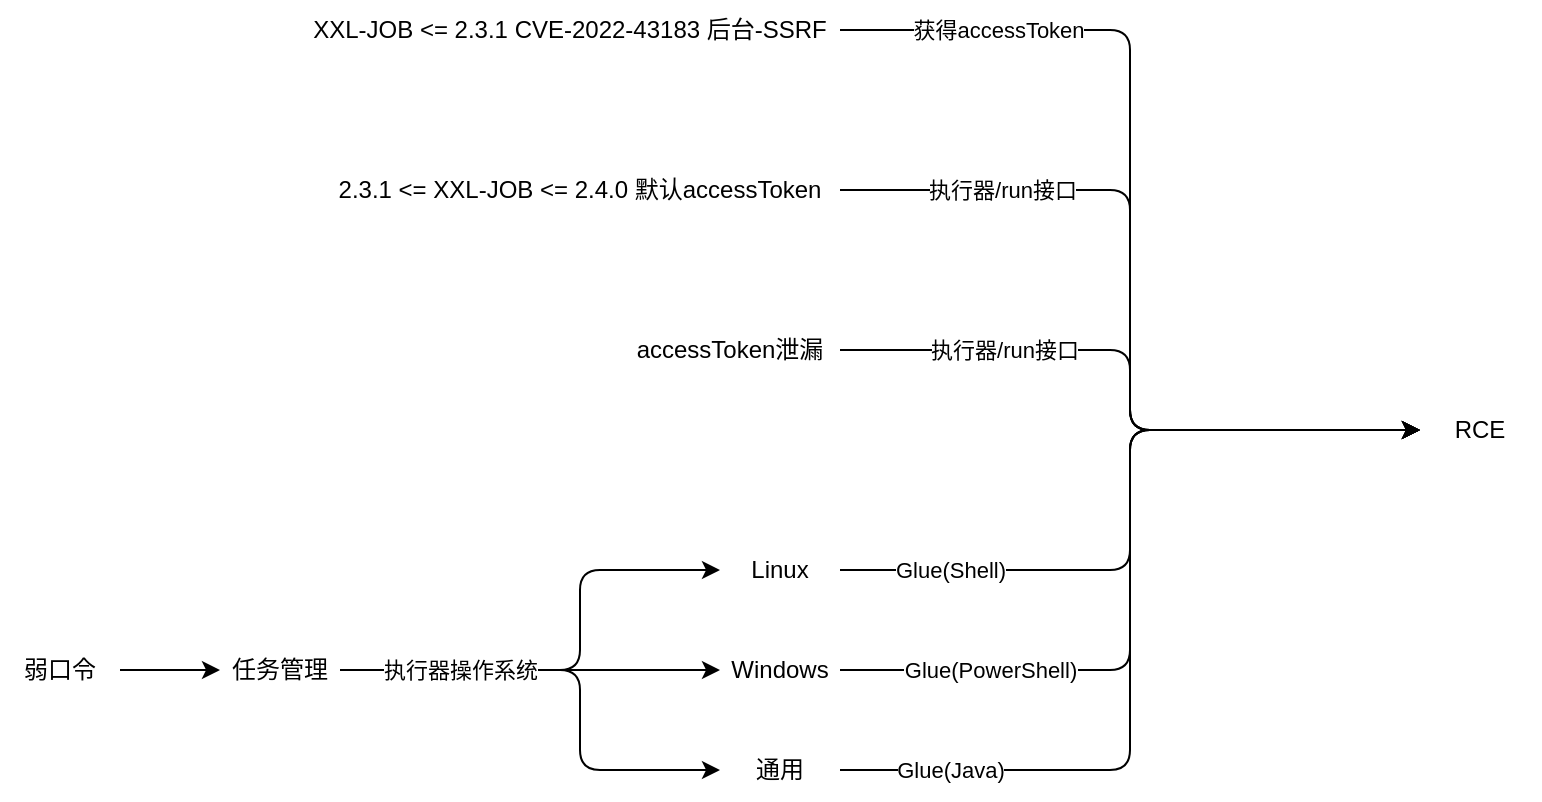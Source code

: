 <mxfile version="24.6.4" type="github">
  <diagram name="第 1 页" id="z8LpnkrI3zzWshshkYRW">
    <mxGraphModel dx="1262" dy="603" grid="1" gridSize="10" guides="1" tooltips="1" connect="1" arrows="1" fold="1" page="1" pageScale="1" pageWidth="2339" pageHeight="3300" math="0" shadow="0">
      <root>
        <mxCell id="0" />
        <mxCell id="1" parent="0" />
        <mxCell id="DTFOu9crb29b5wVysnzj-5" style="rounded=1;orthogonalLoop=1;jettySize=auto;html=1;exitX=1;exitY=0.5;exitDx=0;exitDy=0;entryX=0;entryY=0.5;entryDx=0;entryDy=0;elbow=vertical;edgeStyle=orthogonalEdgeStyle;" edge="1" parent="1" source="DTFOu9crb29b5wVysnzj-2" target="DTFOu9crb29b5wVysnzj-4">
          <mxGeometry relative="1" as="geometry" />
        </mxCell>
        <mxCell id="DTFOu9crb29b5wVysnzj-40" value="获得accessToken" style="edgeLabel;html=1;align=center;verticalAlign=middle;resizable=0;points=[];fontFamily=Helvetica;fontSize=11;fontColor=default;labelBackgroundColor=default;" vertex="1" connectable="0" parent="DTFOu9crb29b5wVysnzj-5">
          <mxGeometry x="-0.679" y="-1" relative="1" as="geometry">
            <mxPoint y="-1" as="offset" />
          </mxGeometry>
        </mxCell>
        <mxCell id="DTFOu9crb29b5wVysnzj-2" value="XXL-JOB &amp;lt;= 2.3.1 CVE-2022-43183 后台-SSRF" style="text;strokeColor=none;align=center;fillColor=none;html=1;verticalAlign=middle;whiteSpace=wrap;rounded=0;" vertex="1" parent="1">
          <mxGeometry x="490" y="720" width="270" height="30" as="geometry" />
        </mxCell>
        <mxCell id="DTFOu9crb29b5wVysnzj-11" style="edgeStyle=elbowEdgeStyle;rounded=1;orthogonalLoop=1;jettySize=auto;html=1;exitX=1;exitY=0.5;exitDx=0;exitDy=0;entryX=0;entryY=0.5;entryDx=0;entryDy=0;" edge="1" parent="1" source="DTFOu9crb29b5wVysnzj-3" target="DTFOu9crb29b5wVysnzj-4">
          <mxGeometry relative="1" as="geometry" />
        </mxCell>
        <mxCell id="DTFOu9crb29b5wVysnzj-15" value="执行器/run接口" style="edgeLabel;html=1;align=center;verticalAlign=middle;resizable=0;points=[];" vertex="1" connectable="0" parent="DTFOu9crb29b5wVysnzj-11">
          <mxGeometry x="-0.573" y="1" relative="1" as="geometry">
            <mxPoint x="-7" y="1" as="offset" />
          </mxGeometry>
        </mxCell>
        <mxCell id="DTFOu9crb29b5wVysnzj-3" value="2.3.1 &amp;lt;= XXL-JOB &amp;lt;= 2.4.0 默认accessToken" style="text;strokeColor=none;align=center;fillColor=none;html=1;verticalAlign=middle;whiteSpace=wrap;rounded=0;" vertex="1" parent="1">
          <mxGeometry x="500" y="800" width="260" height="30" as="geometry" />
        </mxCell>
        <mxCell id="DTFOu9crb29b5wVysnzj-4" value="RCE" style="text;strokeColor=none;align=center;fillColor=none;html=1;verticalAlign=middle;whiteSpace=wrap;rounded=0;" vertex="1" parent="1">
          <mxGeometry x="1050" y="920" width="60" height="30" as="geometry" />
        </mxCell>
        <mxCell id="DTFOu9crb29b5wVysnzj-12" style="edgeStyle=elbowEdgeStyle;rounded=1;orthogonalLoop=1;jettySize=auto;html=1;exitX=1;exitY=0.5;exitDx=0;exitDy=0;entryX=0;entryY=0.5;entryDx=0;entryDy=0;curved=0;" edge="1" parent="1" source="DTFOu9crb29b5wVysnzj-8" target="DTFOu9crb29b5wVysnzj-4">
          <mxGeometry relative="1" as="geometry" />
        </mxCell>
        <mxCell id="DTFOu9crb29b5wVysnzj-16" value="执行器/run接口" style="edgeLabel;html=1;align=center;verticalAlign=middle;resizable=0;points=[];" vertex="1" connectable="0" parent="DTFOu9crb29b5wVysnzj-12">
          <mxGeometry x="-0.647" y="3" relative="1" as="geometry">
            <mxPoint x="24" y="3" as="offset" />
          </mxGeometry>
        </mxCell>
        <mxCell id="DTFOu9crb29b5wVysnzj-8" value="accessToken泄漏" style="text;strokeColor=none;align=center;fillColor=none;html=1;verticalAlign=middle;whiteSpace=wrap;rounded=0;" vertex="1" parent="1">
          <mxGeometry x="650" y="880" width="110" height="30" as="geometry" />
        </mxCell>
        <mxCell id="DTFOu9crb29b5wVysnzj-24" style="edgeStyle=elbowEdgeStyle;rounded=1;orthogonalLoop=1;jettySize=auto;html=1;exitX=1;exitY=0.5;exitDx=0;exitDy=0;entryX=0;entryY=0.5;entryDx=0;entryDy=0;" edge="1" parent="1" source="DTFOu9crb29b5wVysnzj-13" target="DTFOu9crb29b5wVysnzj-23">
          <mxGeometry relative="1" as="geometry" />
        </mxCell>
        <mxCell id="DTFOu9crb29b5wVysnzj-13" value="弱口令" style="text;strokeColor=none;align=center;fillColor=none;html=1;verticalAlign=middle;whiteSpace=wrap;rounded=0;" vertex="1" parent="1">
          <mxGeometry x="340" y="1040" width="60" height="30" as="geometry" />
        </mxCell>
        <mxCell id="DTFOu9crb29b5wVysnzj-29" style="edgeStyle=elbowEdgeStyle;rounded=1;orthogonalLoop=1;jettySize=auto;html=1;exitX=1;exitY=0.5;exitDx=0;exitDy=0;entryX=0;entryY=0.5;entryDx=0;entryDy=0;curved=0;" edge="1" parent="1" source="DTFOu9crb29b5wVysnzj-23" target="DTFOu9crb29b5wVysnzj-26">
          <mxGeometry relative="1" as="geometry" />
        </mxCell>
        <mxCell id="DTFOu9crb29b5wVysnzj-30" style="edgeStyle=elbowEdgeStyle;rounded=1;orthogonalLoop=1;jettySize=auto;html=1;exitX=1;exitY=0.5;exitDx=0;exitDy=0;entryX=0;entryY=0.5;entryDx=0;entryDy=0;curved=0;" edge="1" parent="1" source="DTFOu9crb29b5wVysnzj-23" target="DTFOu9crb29b5wVysnzj-25">
          <mxGeometry relative="1" as="geometry">
            <Array as="points">
              <mxPoint x="630" y="1080" />
            </Array>
          </mxGeometry>
        </mxCell>
        <mxCell id="DTFOu9crb29b5wVysnzj-31" style="edgeStyle=elbowEdgeStyle;rounded=1;orthogonalLoop=1;jettySize=auto;html=1;exitX=1;exitY=0.5;exitDx=0;exitDy=0;entryX=0;entryY=0.5;entryDx=0;entryDy=0;" edge="1" parent="1" source="DTFOu9crb29b5wVysnzj-23" target="DTFOu9crb29b5wVysnzj-27">
          <mxGeometry relative="1" as="geometry">
            <Array as="points">
              <mxPoint x="630" y="1030" />
            </Array>
          </mxGeometry>
        </mxCell>
        <mxCell id="DTFOu9crb29b5wVysnzj-38" value="执行器操作系统" style="edgeLabel;html=1;align=center;verticalAlign=middle;resizable=0;points=[];fontFamily=Helvetica;fontSize=11;fontColor=default;labelBackgroundColor=default;" vertex="1" connectable="0" parent="DTFOu9crb29b5wVysnzj-31">
          <mxGeometry x="-0.607" y="3" relative="1" as="geometry">
            <mxPoint x="13" y="3" as="offset" />
          </mxGeometry>
        </mxCell>
        <mxCell id="DTFOu9crb29b5wVysnzj-23" value="任务管理" style="text;strokeColor=none;align=center;fillColor=none;html=1;verticalAlign=middle;whiteSpace=wrap;rounded=0;" vertex="1" parent="1">
          <mxGeometry x="450" y="1040" width="60" height="30" as="geometry" />
        </mxCell>
        <mxCell id="DTFOu9crb29b5wVysnzj-34" style="edgeStyle=elbowEdgeStyle;rounded=1;orthogonalLoop=1;jettySize=auto;html=1;exitX=1;exitY=0.5;exitDx=0;exitDy=0;entryX=0;entryY=0.5;entryDx=0;entryDy=0;" edge="1" parent="1" source="DTFOu9crb29b5wVysnzj-25" target="DTFOu9crb29b5wVysnzj-4">
          <mxGeometry relative="1" as="geometry" />
        </mxCell>
        <mxCell id="DTFOu9crb29b5wVysnzj-37" value="Glue(Java)" style="edgeLabel;html=1;align=center;verticalAlign=middle;resizable=0;points=[];" vertex="1" connectable="0" parent="DTFOu9crb29b5wVysnzj-34">
          <mxGeometry x="-0.831" y="-2" relative="1" as="geometry">
            <mxPoint x="16" y="-2" as="offset" />
          </mxGeometry>
        </mxCell>
        <mxCell id="DTFOu9crb29b5wVysnzj-25" value="通用" style="text;strokeColor=none;align=center;fillColor=none;html=1;verticalAlign=middle;whiteSpace=wrap;rounded=0;" vertex="1" parent="1">
          <mxGeometry x="700" y="1090" width="60" height="30" as="geometry" />
        </mxCell>
        <mxCell id="DTFOu9crb29b5wVysnzj-33" style="edgeStyle=elbowEdgeStyle;rounded=1;orthogonalLoop=1;jettySize=auto;html=1;exitX=1;exitY=0.5;exitDx=0;exitDy=0;entryX=0;entryY=0.5;entryDx=0;entryDy=0;curved=0;" edge="1" parent="1" source="DTFOu9crb29b5wVysnzj-26" target="DTFOu9crb29b5wVysnzj-4">
          <mxGeometry relative="1" as="geometry" />
        </mxCell>
        <mxCell id="DTFOu9crb29b5wVysnzj-36" value="Glue(PowerShell)" style="edgeLabel;html=1;align=center;verticalAlign=middle;resizable=0;points=[];" vertex="1" connectable="0" parent="DTFOu9crb29b5wVysnzj-33">
          <mxGeometry x="-0.813" y="3" relative="1" as="geometry">
            <mxPoint x="36" y="3" as="offset" />
          </mxGeometry>
        </mxCell>
        <mxCell id="DTFOu9crb29b5wVysnzj-26" value="Windows" style="text;strokeColor=none;align=center;fillColor=none;html=1;verticalAlign=middle;whiteSpace=wrap;rounded=0;" vertex="1" parent="1">
          <mxGeometry x="700" y="1040" width="60" height="30" as="geometry" />
        </mxCell>
        <mxCell id="DTFOu9crb29b5wVysnzj-32" style="edgeStyle=elbowEdgeStyle;rounded=1;orthogonalLoop=1;jettySize=auto;html=1;exitX=1;exitY=0.5;exitDx=0;exitDy=0;entryX=0;entryY=0.5;entryDx=0;entryDy=0;" edge="1" parent="1" source="DTFOu9crb29b5wVysnzj-27" target="DTFOu9crb29b5wVysnzj-4">
          <mxGeometry relative="1" as="geometry" />
        </mxCell>
        <mxCell id="DTFOu9crb29b5wVysnzj-35" value="Glue(Shell)" style="edgeLabel;html=1;align=center;verticalAlign=middle;resizable=0;points=[];" vertex="1" connectable="0" parent="DTFOu9crb29b5wVysnzj-32">
          <mxGeometry x="-0.833" y="3" relative="1" as="geometry">
            <mxPoint x="25" y="3" as="offset" />
          </mxGeometry>
        </mxCell>
        <mxCell id="DTFOu9crb29b5wVysnzj-27" value="Linux" style="text;strokeColor=none;align=center;fillColor=none;html=1;verticalAlign=middle;whiteSpace=wrap;rounded=0;" vertex="1" parent="1">
          <mxGeometry x="700" y="990" width="60" height="30" as="geometry" />
        </mxCell>
      </root>
    </mxGraphModel>
  </diagram>
</mxfile>
